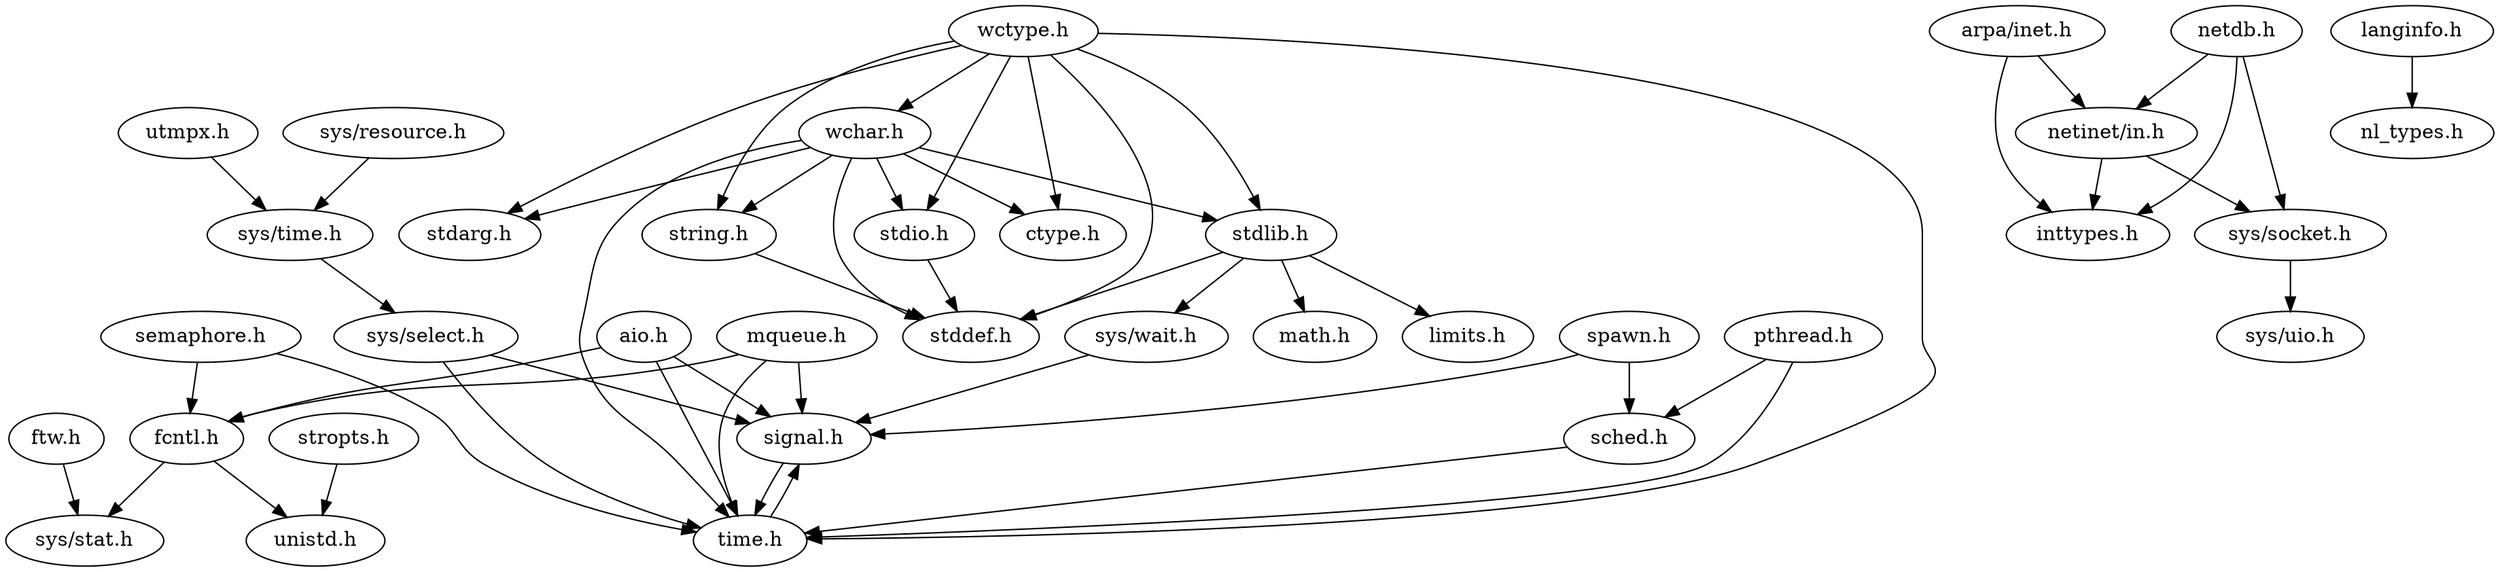 digraph may_make_visible_all_symbols {
    aio_h [label="aio.h"];
    arpa_inet_h [label="arpa/inet.h"];
    ctype_h [label="ctype.h"];
    fcntl_h [label="fcntl.h"];
    ftw_h [label="ftw.h"];
    inttypes_h [label="inttypes.h"];
    langinfo_h [label="langinfo.h"];
    limits_h [label="limits.h"];
    math_h [label="math.h"];
    mqueue_h [label="mqueue.h"];
    netdb_h [label="netdb.h"];
    netinet_in_h [label="netinet/in.h"];
    nl_types_h [label="nl_types.h"];
    pthread_h [label="pthread.h"];
    sched_h [label="sched.h"];
    semaphore_h [label="semaphore.h"];
    signal_h [label="signal.h"];
    spawn_h [label="spawn.h"];
    stdarg_h [label="stdarg.h"];
    stddef_h [label="stddef.h"];
    stdio_h [label="stdio.h"];
    stdlib_h [label="stdlib.h"];
    string_h [label="string.h"];
    stropts_h [label="stropts.h"];
    sys_resource_h [label="sys/resource.h"];
    sys_select_h [label="sys/select.h"];
    sys_socket_h [label="sys/socket.h"];
    sys_stat_h [label="sys/stat.h"];
    sys_time_h [label="sys/time.h"];
    sys_uio_h [label="sys/uio.h"];
    sys_wait_h [label="sys/wait.h"];
    time_h [label="time.h"];
    unistd_h [label="unistd.h"];
    utmpx_h [label="utmpx.h"];
    wchar_h [label="wchar.h"];
    wctype_h [label="wctype.h"];

    // https://pubs.opengroup.org/onlinepubs/9699919799/basedefs/aio.h.html
    aio_h -> fcntl_h;
    aio_h -> signal_h;
    aio_h -> time_h;

    // https://pubs.opengroup.org/onlinepubs/9699919799/basedefs/arpa_inet.h.html
    arpa_inet_h -> netinet_in_h;
    arpa_inet_h -> inttypes_h;

    // https://pubs.opengroup.org/onlinepubs/9699919799/basedefs/fcntl.h.html
    fcntl_h -> sys_stat_h;
    fcntl_h -> unistd_h;

    // https://pubs.opengroup.org/onlinepubs/9699919799/basedefs/ftw.h.html
    ftw_h -> sys_stat_h;

    // https://pubs.opengroup.org/onlinepubs/9699919799/basedefs/langinfo.h.html
    langinfo_h -> nl_types_h;

    // https://pubs.opengroup.org/onlinepubs/9699919799/basedefs/mqueue.h.html
    mqueue_h -> fcntl_h;
    mqueue_h -> signal_h;
    mqueue_h -> time_h;

    // https://pubs.opengroup.org/onlinepubs/9699919799/basedefs/netdb.h.html
    netdb_h -> netinet_in_h;
    netdb_h -> sys_socket_h;
    netdb_h -> inttypes_h;

    // https://pubs.opengroup.org/onlinepubs/9699919799/basedefs/netinet_in.h.html
    netinet_in_h -> inttypes_h;
    netinet_in_h -> sys_socket_h;

    // https://pubs.opengroup.org/onlinepubs/9699919799/basedefs/pthread.h.html
    pthread_h -> sched_h;
    pthread_h -> time_h;

    // https://pubs.opengroup.org/onlinepubs/9699919799/basedefs/sched.h.html
    sched_h -> time_h;

    // https://pubs.opengroup.org/onlinepubs/9699919799/basedefs/semaphore.h.html
    semaphore_h -> fcntl_h;
    semaphore_h -> time_h;

    // https://pubs.opengroup.org/onlinepubs/9699919799/basedefs/signal.h.html
    signal_h -> time_h;

    // https://pubs.opengroup.org/onlinepubs/9699919799/basedefs/spawn.h.html
    spawn_h -> sched_h;
    spawn_h -> signal_h;

    // https://pubs.opengroup.org/onlinepubs/9699919799/basedefs/stdio.h.html
    stdio_h -> stddef_h;

    // https://pubs.opengroup.org/onlinepubs/9699919799/basedefs/stdlib.h.html
    stdlib_h -> stddef_h;
    stdlib_h -> limits_h;
    stdlib_h -> math_h;
    stdlib_h -> sys_wait_h;

    // https://pubs.opengroup.org/onlinepubs/9699919799/basedefs/string.h.html
    string_h -> stddef_h;

    // https://pubs.opengroup.org/onlinepubs/9699919799/basedefs/stropts.h.html
    stropts_h -> unistd_h;

    // https://pubs.opengroup.org/onlinepubs/9699919799/basedefs/sys_resource.h.html
    sys_resource_h -> sys_time_h;

    // https://pubs.opengroup.org/onlinepubs/9699919799/basedefs/sys_select.h.html
    sys_select_h -> signal_h;
    sys_select_h -> time_h;

    // https://pubs.opengroup.org/onlinepubs/9699919799/basedefs/sys_socket.h.html
    sys_socket_h -> sys_uio_h;

    // https://pubs.opengroup.org/onlinepubs/9699919799/basedefs/sys_time.h.html
    sys_time_h -> sys_select_h;

    // https://pubs.opengroup.org/onlinepubs/9699919799/basedefs/sys_wait.h.html
    sys_wait_h -> signal_h;

    // https://pubs.opengroup.org/onlinepubs/9699919799/basedefs/time.h.html
    time_h -> signal_h;

    // https://pubs.opengroup.org/onlinepubs/9699919799/basedefs/utmpx.h.html
    utmpx_h -> sys_time_h;

    // https://pubs.opengroup.org/onlinepubs/9699919799/basedefs/wchar.h.html
    wchar_h -> ctype_h;
    wchar_h -> string_h;
    wchar_h -> stdarg_h;
    wchar_h -> stddef_h;
    wchar_h -> stdio_h;
    wchar_h -> stdlib_h;
    wchar_h -> time_h;

    // https://pubs.opengroup.org/onlinepubs/9699919799/basedefs/wctype.h.html
    wctype_h -> ctype_h;
    wctype_h -> stdarg_h;
    wctype_h -> stddef_h;
    wctype_h -> stdio_h;
    wctype_h -> stdlib_h;
    wctype_h -> string_h;
    wctype_h -> time_h;
    wctype_h -> wchar_h;
}
